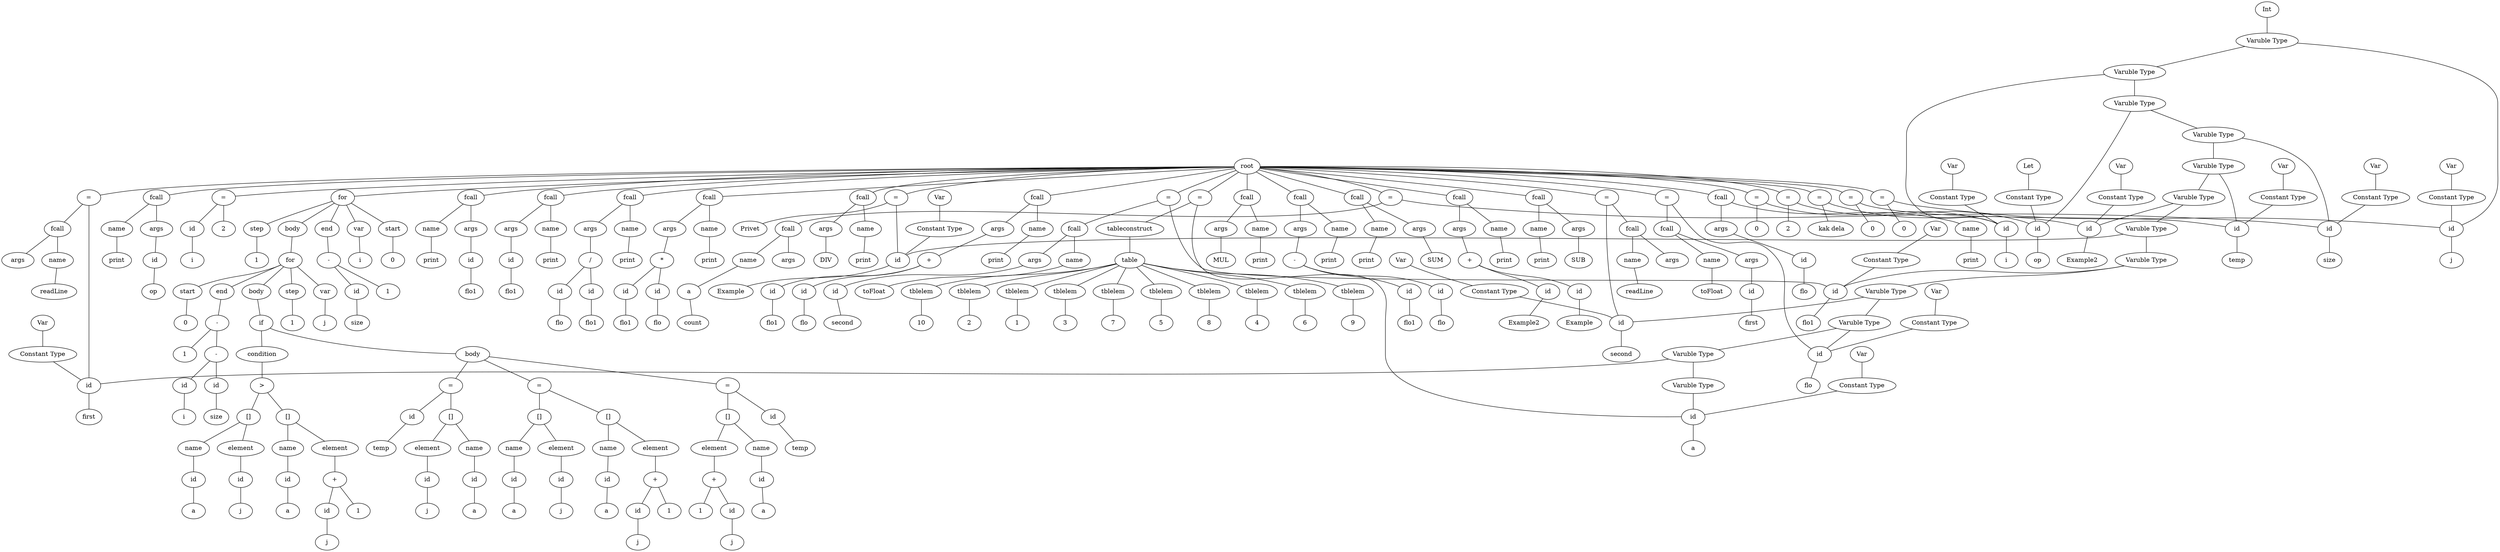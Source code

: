 graph graphname {
root;
assign0[label = "="];
root--assign0;
expr0[label = "id"];
assign0--expr0;
type0[label = "Varuble Type"];
type0--expr0;
type1[label = "Int"];
type1--type0;
consttype0[label = "Constant Type"];
consttype0--expr0;
consttype1[label = "Var"];
consttype1--consttype0;
expr1[label = "a"];
expr0--expr1;
expr2[label = "tableconstruct"];
assign0--expr2;
table0[label = "table"];
expr2--table0;
table00[label = "tblelem"];
table0--table00;
expr3[label = "2"];
table00--expr3;
table01[label = "tblelem"];
table0--table01;
expr4[label = "1"];
table01--expr4;
table02[label = "tblelem"];
table0--table02;
expr5[label = "3"];
table02--expr5;
table03[label = "tblelem"];
table0--table03;
expr6[label = "7"];
table03--expr6;
table04[label = "tblelem"];
table0--table04;
expr7[label = "5"];
table04--expr7;
table05[label = "tblelem"];
table0--table05;
expr8[label = "8"];
table05--expr8;
table06[label = "tblelem"];
table0--table06;
expr9[label = "4"];
table06--expr9;
table07[label = "tblelem"];
table0--table07;
expr10[label = "6"];
table07--expr10;
table08[label = "tblelem"];
table0--table08;
expr11[label = "9"];
table08--expr11;
table09[label = "tblelem"];
table0--table09;
expr12[label = "10"];
table09--expr12;
assign1[label = "="];
root--assign1;
expr13[label = "id"];
assign1--expr13;
type1[label = "Varuble Type"];
type1--expr13;
type2[label = "Void"];
type2--type1;
consttype2[label = "Constant Type"];
consttype2--expr13;
consttype3[label = "Var"];
consttype3--consttype2;
expr14[label = "first"];
expr13--expr14;
expr15[label = "fcall"];
assign1--expr15;
expr15name[label = "name"];
expr16[label = "readLine"];
expr15name--expr16;
expr15--expr15name;
expr15args[label = " args "];
expr15 -- expr15args;
assign2[label = "="];
root--assign2;
expr17[label = "id"];
assign2--expr17;
type2[label = "Varuble Type"];
type2--expr17;
type3[label = "Float"];
type3--type2;
consttype4[label = "Constant Type"];
consttype4--expr17;
consttype5[label = "Var"];
consttype5--consttype4;
expr18[label = "flo"];
expr17--expr18;
expr19[label = "fcall"];
assign2--expr19;
expr19name[label = "name"];
expr20[label = "toFloat"];
expr19name--expr20;
expr19--expr19name;
expr19args[label = " args "];
expr19 -- expr19args;
expr21[label = "id"];
expr19args--expr21;
expr22[label = "first"];
expr21--expr22;
expr23[label = "fcall"];
root--expr23;
expr23name[label = "name"];
expr24[label = "print"];
expr23name--expr24;
expr23--expr23name;
expr23args[label = " args "];
expr23 -- expr23args;
expr25[label = "id"];
expr23args--expr25;
expr26[label = "flo"];
expr25--expr26;
assign3[label = "="];
root--assign3;
expr27[label = "id"];
assign3--expr27;
type3[label = "Varuble Type"];
type3--expr27;
type4[label = "Void"];
type4--type3;
consttype6[label = "Constant Type"];
consttype6--expr27;
consttype7[label = "Var"];
consttype7--consttype6;
expr28[label = "second"];
expr27--expr28;
expr29[label = "fcall"];
assign3--expr29;
expr29name[label = "name"];
expr30[label = "readLine"];
expr29name--expr30;
expr29--expr29name;
expr29args[label = " args "];
expr29 -- expr29args;
assign4[label = "="];
root--assign4;
expr31[label = "id"];
assign4--expr31;
type4[label = "Varuble Type"];
type4--expr31;
type5[label = "Float"];
type5--type4;
consttype8[label = "Constant Type"];
consttype8--expr31;
consttype9[label = "Var"];
consttype9--consttype8;
expr32[label = "flo1"];
expr31--expr32;
expr33[label = "fcall"];
assign4--expr33;
expr33name[label = "name"];
expr34[label = "toFloat"];
expr33name--expr34;
expr33--expr33name;
expr33args[label = " args "];
expr33 -- expr33args;
expr35[label = "id"];
expr33args--expr35;
expr36[label = "second"];
expr35--expr36;
expr37[label = "fcall"];
root--expr37;
expr37name[label = "name"];
expr38[label = "print"];
expr37name--expr38;
expr37--expr37name;
expr37args[label = " args "];
expr37 -- expr37args;
expr39[label = "id"];
expr37args--expr39;
expr40[label = "flo1"];
expr39--expr40;
expr41[label = "fcall"];
root--expr41;
expr41name[label = "name"];
expr42[label = "print"];
expr41name--expr42;
expr41--expr41name;
expr41args[label = " args "];
expr41 -- expr41args;
expr43[label = "id"];
expr41args--expr43;
expr44[label = "flo1"];
expr43--expr44;
expr45[label = "fcall"];
root--expr45;
expr45name[label = "name"];
expr46[label = "print"];
expr45name--expr46;
expr45--expr45name;
expr45args[label = " args "];
expr45 -- expr45args;
expr47[label = "DIV"];
expr45args--expr47;
expr48[label = "fcall"];
root--expr48;
expr48name[label = "name"];
expr49[label = "print"];
expr48name--expr49;
expr48--expr48name;
expr48args[label = " args "];
expr48 -- expr48args;
expr50[label = "/"];
expr48args--expr50;
expr51[label = "id"];
expr50--expr51;
expr52[label = "flo"];
expr51--expr52;
expr53[label = "id"];
expr50--expr53;
expr54[label = "flo1"];
expr53--expr54;
expr55[label = "fcall"];
root--expr55;
expr55name[label = "name"];
expr56[label = "print"];
expr55name--expr56;
expr55--expr55name;
expr55args[label = " args "];
expr55 -- expr55args;
expr57[label = "MUL"];
expr55args--expr57;
expr58[label = "fcall"];
root--expr58;
expr58name[label = "name"];
expr59[label = "print"];
expr58name--expr59;
expr58--expr58name;
expr58args[label = " args "];
expr58 -- expr58args;
expr60[label = "*"];
expr58args--expr60;
expr61[label = "id"];
expr60--expr61;
expr62[label = "flo"];
expr61--expr62;
expr63[label = "id"];
expr60--expr63;
expr64[label = "flo1"];
expr63--expr64;
expr65[label = "fcall"];
root--expr65;
expr65name[label = "name"];
expr66[label = "print"];
expr65name--expr66;
expr65--expr65name;
expr65args[label = " args "];
expr65 -- expr65args;
expr67[label = "SUM"];
expr65args--expr67;
expr68[label = "fcall"];
root--expr68;
expr68name[label = "name"];
expr69[label = "print"];
expr68name--expr69;
expr68--expr68name;
expr68args[label = " args "];
expr68 -- expr68args;
expr70[label = "+"];
expr68args--expr70;
expr71[label = "id"];
expr70--expr71;
expr72[label = "flo"];
expr71--expr72;
expr73[label = "id"];
expr70--expr73;
expr74[label = "flo1"];
expr73--expr74;
expr75[label = "fcall"];
root--expr75;
expr75name[label = "name"];
expr76[label = "print"];
expr75name--expr76;
expr75--expr75name;
expr75args[label = " args "];
expr75 -- expr75args;
expr77[label = "SUB"];
expr75args--expr77;
expr78[label = "fcall"];
root--expr78;
expr78name[label = "name"];
expr79[label = "print"];
expr78name--expr79;
expr78--expr78name;
expr78args[label = " args "];
expr78 -- expr78args;
expr80[label = "-"];
expr78args--expr80;
expr81[label = "id"];
expr80--expr81;
expr82[label = "flo"];
expr81--expr82;
expr83[label = "id"];
expr80--expr83;
expr84[label = "flo1"];
expr83--expr84;
assign5[label = "="];
root--assign5;
expr85[label = "id"];
assign5--expr85;
type5[label = "Varuble Type"];
type5--expr85;
type6[label = "String"];
type6--type5;
consttype10[label = "Constant Type"];
consttype10--expr85;
consttype11[label = "Var"];
consttype11--consttype10;
expr86[label = "Example"];
expr85--expr86;
expr87[label = "Privet"];
assign5--expr87;
assign6[label = "="];
root--assign6;
expr88[label = "id"];
assign6--expr88;
type6[label = "Varuble Type"];
type6--expr88;
type7[label = "String"];
type7--type6;
consttype12[label = "Constant Type"];
consttype12--expr88;
consttype13[label = "Var"];
consttype13--consttype12;
expr89[label = "Example2"];
expr88--expr89;
expr90[label = " kak dela"];
assign6--expr90;
expr91[label = "fcall"];
root--expr91;
expr91name[label = "name"];
expr92[label = "print"];
expr91name--expr92;
expr91--expr91name;
expr91args[label = " args "];
expr91 -- expr91args;
expr93[label = "+"];
expr91args--expr93;
expr94[label = "id"];
expr93--expr94;
expr95[label = "Example"];
expr94--expr95;
expr96[label = "id"];
expr93--expr96;
expr97[label = "Example2"];
expr96--expr97;
assign7[label = "="];
root--assign7;
expr98[label = "id"];
assign7--expr98;
type7[label = "Varuble Type"];
type7--expr98;
type8[label = "Int"];
type8--type7;
consttype14[label = "Constant Type"];
consttype14--expr98;
consttype15[label = "Var"];
consttype15--consttype14;
expr99[label = "temp"];
expr98--expr99;
expr100[label = "0"];
assign7--expr100;
assign8[label = "="];
root--assign8;
expr101[label = "id"];
assign8--expr101;
type8[label = "Varuble Type"];
type8--expr101;
type9[label = "Void"];
type9--type8;
consttype16[label = "Constant Type"];
consttype16--expr101;
consttype17[label = "Var"];
consttype17--consttype16;
expr102[label = "size"];
expr101--expr102;
expr103[label = "fcall"];
assign8--expr103;
expr103name[label = "name"];
expr104[label = "a"];
expr103name--expr104;
expr105[label = "count"];
expr104--expr105;
expr103--expr103name;
expr103args[label = " args "];
expr103 -- expr103args;
assign9[label = "="];
root--assign9;
expr106[label = "id"];
assign9--expr106;
type9[label = "Varuble Type"];
type9--expr106;
type10[label = "Int"];
type10--type9;
consttype18[label = "Constant Type"];
consttype18--expr106;
consttype19[label = "Let"];
consttype19--consttype18;
expr107[label = "op"];
expr106--expr107;
expr108[label = "2"];
assign9--expr108;
expr109[label = "fcall"];
root--expr109;
expr109name[label = "name"];
expr110[label = "print"];
expr109name--expr110;
expr109--expr109name;
expr109args[label = " args "];
expr109 -- expr109args;
expr111[label = "id"];
expr109args--expr111;
expr112[label = "op"];
expr111--expr112;
assign10[label = "="];
root--assign10;
expr113[label = "id"];
assign10--expr113;
type10[label = "Varuble Type"];
type10--expr113;
type11[label = "Int"];
type11--type10;
consttype20[label = "Constant Type"];
consttype20--expr113;
consttype21[label = "Var"];
consttype21--consttype20;
expr114[label = "i"];
expr113--expr114;
expr115[label = "0"];
assign10--expr115;
assign11[label = "="];
root--assign11;
expr116[label = "id"];
assign11--expr116;
expr117[label = "i"];
expr116--expr117;
expr118[label = "2"];
assign11--expr118;
assign12[label = "="];
root--assign12;
expr119[label = "id"];
assign12--expr119;
type11[label = "Varuble Type"];
type11--expr119;
type12[label = "Int"];
type12--type11;
consttype22[label = "Constant Type"];
consttype22--expr119;
consttype23[label = "Var"];
consttype23--consttype22;
expr120[label = "j"];
expr119--expr120;
expr121[label = "0"];
assign12--expr121;
for0[label = "for"];
root--for0;
for0body[label = "body"];
for0--for0body;for1[label = "for"];
for0body--for1;
for1body[label = "body"];
for1--for1body;if0[label = "if"];
for1body--if0;if0condition[label = " condition "];
if0 -- if0condition;
expr122[label = ">"];
if0condition--expr122;
expr123[label = "[]"];
expr122--expr123;
expr123name[label = "name"];
expr124[label = "id"];
expr123name--expr124;
expr125[label = "a"];
expr124--expr125;
expr123--expr123name;
expr123args[label = " element "];
expr123 -- expr123args;
expr126[label = "id"];
expr123args--expr126;
expr127[label = "j"];
expr126--expr127;
expr128[label = "[]"];
expr122--expr128;
expr128name[label = "name"];
expr129[label = "id"];
expr128name--expr129;
expr130[label = "a"];
expr129--expr130;
expr128--expr128name;
expr128args[label = " element "];
expr128 -- expr128args;
expr131[label = "+"];
expr128args--expr131;
expr132[label = "id"];
expr131--expr132;
expr133[label = "j"];
expr132--expr133;
expr134[label = "1"];
expr131--expr134;
if0body[label = " body "];
if0 -- if0body;
assign13[label = "="];
if0body--assign13;
expr135[label = "id"];
assign13--expr135;
expr136[label = "temp"];
expr135--expr136;
expr137[label = "[]"];
assign13--expr137;
expr137name[label = "name"];
expr138[label = "id"];
expr137name--expr138;
expr139[label = "a"];
expr138--expr139;
expr137--expr137name;
expr137args[label = " element "];
expr137 -- expr137args;
expr140[label = "id"];
expr137args--expr140;
expr141[label = "j"];
expr140--expr141;
assign14[label = "="];
if0body--assign14;
expr142[label = "[]"];
assign14--expr142;
expr142name[label = "name"];
expr143[label = "id"];
expr142name--expr143;
expr144[label = "a"];
expr143--expr144;
expr142--expr142name;
expr142args[label = " element "];
expr142 -- expr142args;
expr145[label = "id"];
expr142args--expr145;
expr146[label = "j"];
expr145--expr146;
expr147[label = "[]"];
assign14--expr147;
expr147name[label = "name"];
expr148[label = "id"];
expr147name--expr148;
expr149[label = "a"];
expr148--expr149;
expr147--expr147name;
expr147args[label = " element "];
expr147 -- expr147args;
expr150[label = "+"];
expr147args--expr150;
expr151[label = "id"];
expr150--expr151;
expr152[label = "j"];
expr151--expr152;
expr153[label = "1"];
expr150--expr153;
assign15[label = "="];
if0body--assign15;
expr154[label = "[]"];
assign15--expr154;
expr154name[label = "name"];
expr155[label = "id"];
expr154name--expr155;
expr156[label = "a"];
expr155--expr156;
expr154--expr154name;
expr154args[label = " element "];
expr154 -- expr154args;
expr157[label = "+"];
expr154args--expr157;
expr158[label = "id"];
expr157--expr158;
expr159[label = "j"];
expr158--expr159;
expr160[label = "1"];
expr157--expr160;
expr161[label = "id"];
assign15--expr161;
expr162[label = "temp"];
expr161--expr162;
for1varname[label = "var"];
for1--for1varname;expr163[label = "j"];
for1varname--expr163;
for1start[label = "start"];
for1--for1start;expr164[label = "0"];
for1start--expr164;
for1end[label = "end"];
for1--for1end;expr165[label = "-"];
for1end--expr165;
expr166[label = "-"];
expr165--expr166;
expr167[label = "id"];
expr166--expr167;
expr168[label = "size"];
expr167--expr168;
expr169[label = "id"];
expr166--expr169;
expr170[label = "i"];
expr169--expr170;
expr171[label = "1"];
expr165--expr171;
for1step[label = "step"];
for1--for1step;expr172[label = "1"];
for1step--expr172;
for0varname[label = "var"];
for0--for0varname;expr173[label = "i"];
for0varname--expr173;
for0start[label = "start"];
for0--for0start;expr174[label = "0"];
for0start--expr174;
for0end[label = "end"];
for0--for0end;expr175[label = "-"];
for0end--expr175;
expr176[label = "id"];
expr175--expr176;
expr177[label = "size"];
expr176--expr177;
expr178[label = "1"];
expr175--expr178;
for0step[label = "step"];
for0--for0step;expr179[label = "1"];
for0step--expr179;
}
